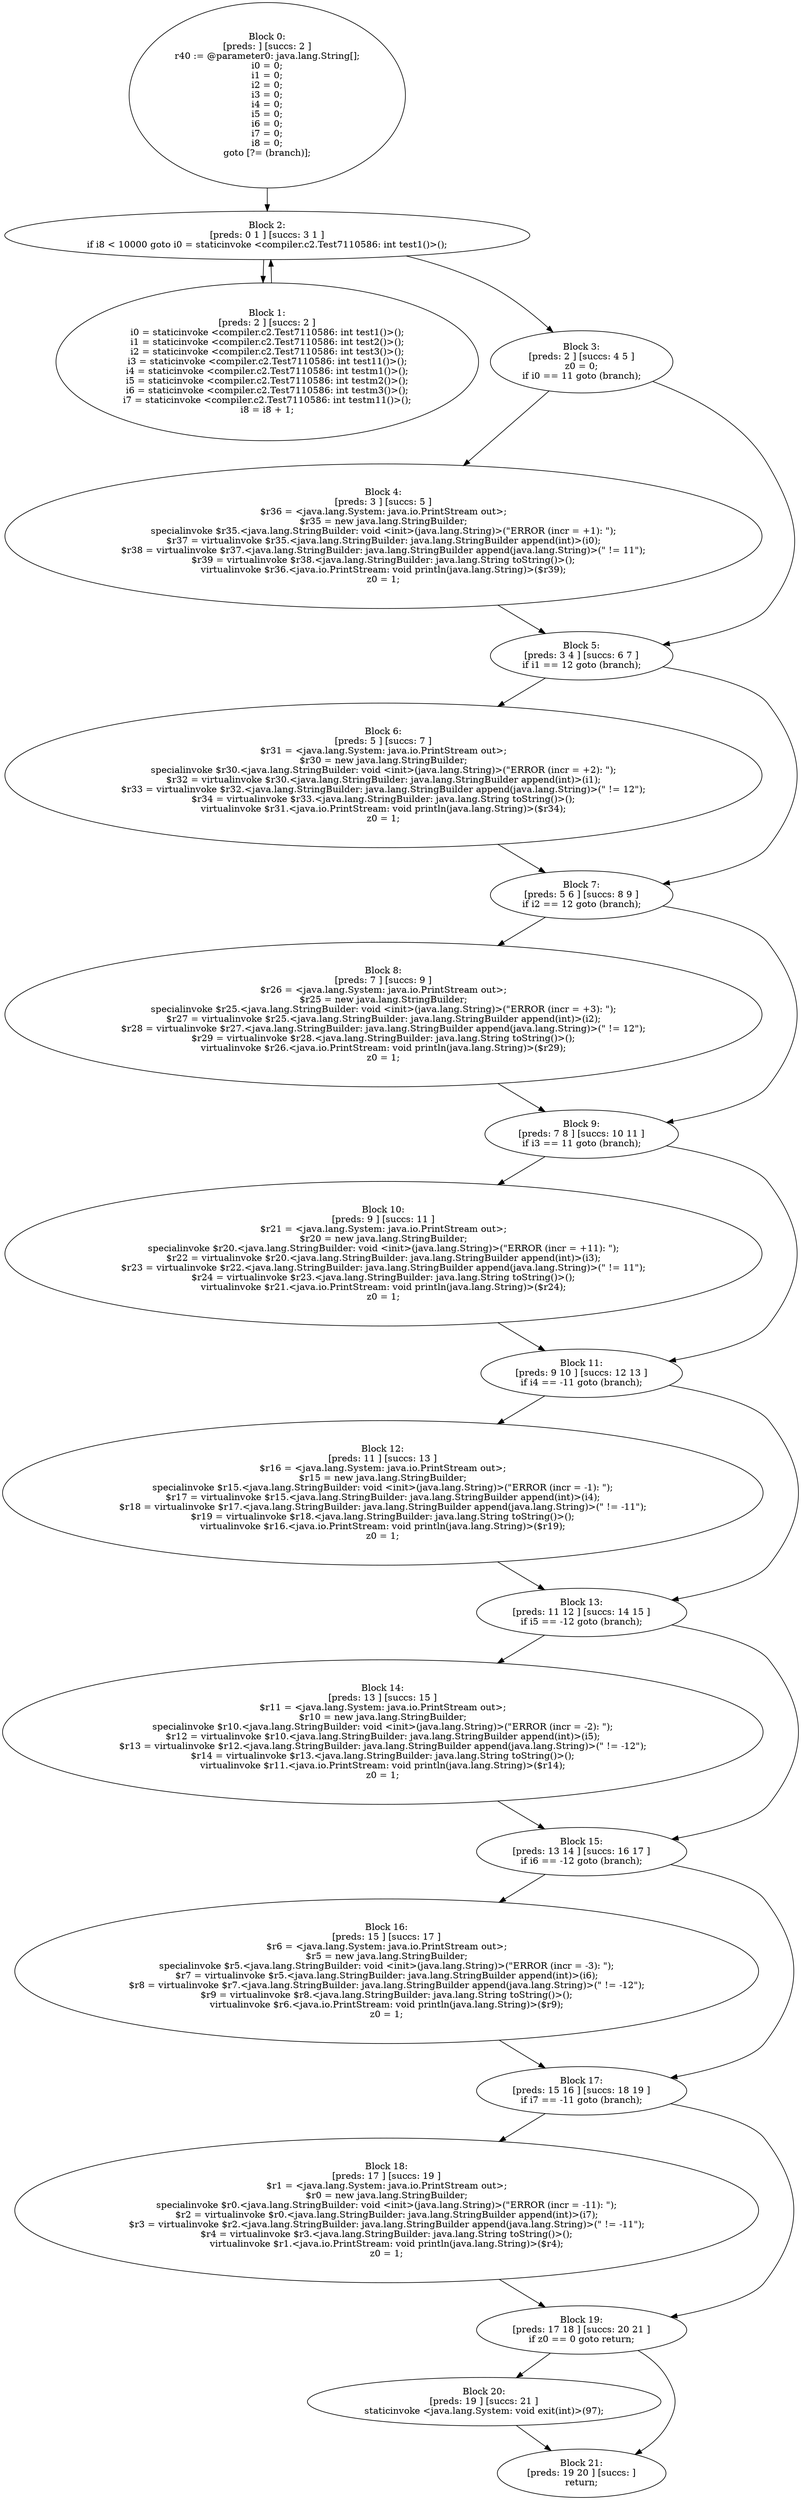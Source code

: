 digraph "unitGraph" {
    "Block 0:
[preds: ] [succs: 2 ]
r40 := @parameter0: java.lang.String[];
i0 = 0;
i1 = 0;
i2 = 0;
i3 = 0;
i4 = 0;
i5 = 0;
i6 = 0;
i7 = 0;
i8 = 0;
goto [?= (branch)];
"
    "Block 1:
[preds: 2 ] [succs: 2 ]
i0 = staticinvoke <compiler.c2.Test7110586: int test1()>();
i1 = staticinvoke <compiler.c2.Test7110586: int test2()>();
i2 = staticinvoke <compiler.c2.Test7110586: int test3()>();
i3 = staticinvoke <compiler.c2.Test7110586: int test11()>();
i4 = staticinvoke <compiler.c2.Test7110586: int testm1()>();
i5 = staticinvoke <compiler.c2.Test7110586: int testm2()>();
i6 = staticinvoke <compiler.c2.Test7110586: int testm3()>();
i7 = staticinvoke <compiler.c2.Test7110586: int testm11()>();
i8 = i8 + 1;
"
    "Block 2:
[preds: 0 1 ] [succs: 3 1 ]
if i8 < 10000 goto i0 = staticinvoke <compiler.c2.Test7110586: int test1()>();
"
    "Block 3:
[preds: 2 ] [succs: 4 5 ]
z0 = 0;
if i0 == 11 goto (branch);
"
    "Block 4:
[preds: 3 ] [succs: 5 ]
$r36 = <java.lang.System: java.io.PrintStream out>;
$r35 = new java.lang.StringBuilder;
specialinvoke $r35.<java.lang.StringBuilder: void <init>(java.lang.String)>(\"ERROR (incr = +1): \");
$r37 = virtualinvoke $r35.<java.lang.StringBuilder: java.lang.StringBuilder append(int)>(i0);
$r38 = virtualinvoke $r37.<java.lang.StringBuilder: java.lang.StringBuilder append(java.lang.String)>(\" != 11\");
$r39 = virtualinvoke $r38.<java.lang.StringBuilder: java.lang.String toString()>();
virtualinvoke $r36.<java.io.PrintStream: void println(java.lang.String)>($r39);
z0 = 1;
"
    "Block 5:
[preds: 3 4 ] [succs: 6 7 ]
if i1 == 12 goto (branch);
"
    "Block 6:
[preds: 5 ] [succs: 7 ]
$r31 = <java.lang.System: java.io.PrintStream out>;
$r30 = new java.lang.StringBuilder;
specialinvoke $r30.<java.lang.StringBuilder: void <init>(java.lang.String)>(\"ERROR (incr = +2): \");
$r32 = virtualinvoke $r30.<java.lang.StringBuilder: java.lang.StringBuilder append(int)>(i1);
$r33 = virtualinvoke $r32.<java.lang.StringBuilder: java.lang.StringBuilder append(java.lang.String)>(\" != 12\");
$r34 = virtualinvoke $r33.<java.lang.StringBuilder: java.lang.String toString()>();
virtualinvoke $r31.<java.io.PrintStream: void println(java.lang.String)>($r34);
z0 = 1;
"
    "Block 7:
[preds: 5 6 ] [succs: 8 9 ]
if i2 == 12 goto (branch);
"
    "Block 8:
[preds: 7 ] [succs: 9 ]
$r26 = <java.lang.System: java.io.PrintStream out>;
$r25 = new java.lang.StringBuilder;
specialinvoke $r25.<java.lang.StringBuilder: void <init>(java.lang.String)>(\"ERROR (incr = +3): \");
$r27 = virtualinvoke $r25.<java.lang.StringBuilder: java.lang.StringBuilder append(int)>(i2);
$r28 = virtualinvoke $r27.<java.lang.StringBuilder: java.lang.StringBuilder append(java.lang.String)>(\" != 12\");
$r29 = virtualinvoke $r28.<java.lang.StringBuilder: java.lang.String toString()>();
virtualinvoke $r26.<java.io.PrintStream: void println(java.lang.String)>($r29);
z0 = 1;
"
    "Block 9:
[preds: 7 8 ] [succs: 10 11 ]
if i3 == 11 goto (branch);
"
    "Block 10:
[preds: 9 ] [succs: 11 ]
$r21 = <java.lang.System: java.io.PrintStream out>;
$r20 = new java.lang.StringBuilder;
specialinvoke $r20.<java.lang.StringBuilder: void <init>(java.lang.String)>(\"ERROR (incr = +11): \");
$r22 = virtualinvoke $r20.<java.lang.StringBuilder: java.lang.StringBuilder append(int)>(i3);
$r23 = virtualinvoke $r22.<java.lang.StringBuilder: java.lang.StringBuilder append(java.lang.String)>(\" != 11\");
$r24 = virtualinvoke $r23.<java.lang.StringBuilder: java.lang.String toString()>();
virtualinvoke $r21.<java.io.PrintStream: void println(java.lang.String)>($r24);
z0 = 1;
"
    "Block 11:
[preds: 9 10 ] [succs: 12 13 ]
if i4 == -11 goto (branch);
"
    "Block 12:
[preds: 11 ] [succs: 13 ]
$r16 = <java.lang.System: java.io.PrintStream out>;
$r15 = new java.lang.StringBuilder;
specialinvoke $r15.<java.lang.StringBuilder: void <init>(java.lang.String)>(\"ERROR (incr = -1): \");
$r17 = virtualinvoke $r15.<java.lang.StringBuilder: java.lang.StringBuilder append(int)>(i4);
$r18 = virtualinvoke $r17.<java.lang.StringBuilder: java.lang.StringBuilder append(java.lang.String)>(\" != -11\");
$r19 = virtualinvoke $r18.<java.lang.StringBuilder: java.lang.String toString()>();
virtualinvoke $r16.<java.io.PrintStream: void println(java.lang.String)>($r19);
z0 = 1;
"
    "Block 13:
[preds: 11 12 ] [succs: 14 15 ]
if i5 == -12 goto (branch);
"
    "Block 14:
[preds: 13 ] [succs: 15 ]
$r11 = <java.lang.System: java.io.PrintStream out>;
$r10 = new java.lang.StringBuilder;
specialinvoke $r10.<java.lang.StringBuilder: void <init>(java.lang.String)>(\"ERROR (incr = -2): \");
$r12 = virtualinvoke $r10.<java.lang.StringBuilder: java.lang.StringBuilder append(int)>(i5);
$r13 = virtualinvoke $r12.<java.lang.StringBuilder: java.lang.StringBuilder append(java.lang.String)>(\" != -12\");
$r14 = virtualinvoke $r13.<java.lang.StringBuilder: java.lang.String toString()>();
virtualinvoke $r11.<java.io.PrintStream: void println(java.lang.String)>($r14);
z0 = 1;
"
    "Block 15:
[preds: 13 14 ] [succs: 16 17 ]
if i6 == -12 goto (branch);
"
    "Block 16:
[preds: 15 ] [succs: 17 ]
$r6 = <java.lang.System: java.io.PrintStream out>;
$r5 = new java.lang.StringBuilder;
specialinvoke $r5.<java.lang.StringBuilder: void <init>(java.lang.String)>(\"ERROR (incr = -3): \");
$r7 = virtualinvoke $r5.<java.lang.StringBuilder: java.lang.StringBuilder append(int)>(i6);
$r8 = virtualinvoke $r7.<java.lang.StringBuilder: java.lang.StringBuilder append(java.lang.String)>(\" != -12\");
$r9 = virtualinvoke $r8.<java.lang.StringBuilder: java.lang.String toString()>();
virtualinvoke $r6.<java.io.PrintStream: void println(java.lang.String)>($r9);
z0 = 1;
"
    "Block 17:
[preds: 15 16 ] [succs: 18 19 ]
if i7 == -11 goto (branch);
"
    "Block 18:
[preds: 17 ] [succs: 19 ]
$r1 = <java.lang.System: java.io.PrintStream out>;
$r0 = new java.lang.StringBuilder;
specialinvoke $r0.<java.lang.StringBuilder: void <init>(java.lang.String)>(\"ERROR (incr = -11): \");
$r2 = virtualinvoke $r0.<java.lang.StringBuilder: java.lang.StringBuilder append(int)>(i7);
$r3 = virtualinvoke $r2.<java.lang.StringBuilder: java.lang.StringBuilder append(java.lang.String)>(\" != -11\");
$r4 = virtualinvoke $r3.<java.lang.StringBuilder: java.lang.String toString()>();
virtualinvoke $r1.<java.io.PrintStream: void println(java.lang.String)>($r4);
z0 = 1;
"
    "Block 19:
[preds: 17 18 ] [succs: 20 21 ]
if z0 == 0 goto return;
"
    "Block 20:
[preds: 19 ] [succs: 21 ]
staticinvoke <java.lang.System: void exit(int)>(97);
"
    "Block 21:
[preds: 19 20 ] [succs: ]
return;
"
    "Block 0:
[preds: ] [succs: 2 ]
r40 := @parameter0: java.lang.String[];
i0 = 0;
i1 = 0;
i2 = 0;
i3 = 0;
i4 = 0;
i5 = 0;
i6 = 0;
i7 = 0;
i8 = 0;
goto [?= (branch)];
"->"Block 2:
[preds: 0 1 ] [succs: 3 1 ]
if i8 < 10000 goto i0 = staticinvoke <compiler.c2.Test7110586: int test1()>();
";
    "Block 1:
[preds: 2 ] [succs: 2 ]
i0 = staticinvoke <compiler.c2.Test7110586: int test1()>();
i1 = staticinvoke <compiler.c2.Test7110586: int test2()>();
i2 = staticinvoke <compiler.c2.Test7110586: int test3()>();
i3 = staticinvoke <compiler.c2.Test7110586: int test11()>();
i4 = staticinvoke <compiler.c2.Test7110586: int testm1()>();
i5 = staticinvoke <compiler.c2.Test7110586: int testm2()>();
i6 = staticinvoke <compiler.c2.Test7110586: int testm3()>();
i7 = staticinvoke <compiler.c2.Test7110586: int testm11()>();
i8 = i8 + 1;
"->"Block 2:
[preds: 0 1 ] [succs: 3 1 ]
if i8 < 10000 goto i0 = staticinvoke <compiler.c2.Test7110586: int test1()>();
";
    "Block 2:
[preds: 0 1 ] [succs: 3 1 ]
if i8 < 10000 goto i0 = staticinvoke <compiler.c2.Test7110586: int test1()>();
"->"Block 3:
[preds: 2 ] [succs: 4 5 ]
z0 = 0;
if i0 == 11 goto (branch);
";
    "Block 2:
[preds: 0 1 ] [succs: 3 1 ]
if i8 < 10000 goto i0 = staticinvoke <compiler.c2.Test7110586: int test1()>();
"->"Block 1:
[preds: 2 ] [succs: 2 ]
i0 = staticinvoke <compiler.c2.Test7110586: int test1()>();
i1 = staticinvoke <compiler.c2.Test7110586: int test2()>();
i2 = staticinvoke <compiler.c2.Test7110586: int test3()>();
i3 = staticinvoke <compiler.c2.Test7110586: int test11()>();
i4 = staticinvoke <compiler.c2.Test7110586: int testm1()>();
i5 = staticinvoke <compiler.c2.Test7110586: int testm2()>();
i6 = staticinvoke <compiler.c2.Test7110586: int testm3()>();
i7 = staticinvoke <compiler.c2.Test7110586: int testm11()>();
i8 = i8 + 1;
";
    "Block 3:
[preds: 2 ] [succs: 4 5 ]
z0 = 0;
if i0 == 11 goto (branch);
"->"Block 4:
[preds: 3 ] [succs: 5 ]
$r36 = <java.lang.System: java.io.PrintStream out>;
$r35 = new java.lang.StringBuilder;
specialinvoke $r35.<java.lang.StringBuilder: void <init>(java.lang.String)>(\"ERROR (incr = +1): \");
$r37 = virtualinvoke $r35.<java.lang.StringBuilder: java.lang.StringBuilder append(int)>(i0);
$r38 = virtualinvoke $r37.<java.lang.StringBuilder: java.lang.StringBuilder append(java.lang.String)>(\" != 11\");
$r39 = virtualinvoke $r38.<java.lang.StringBuilder: java.lang.String toString()>();
virtualinvoke $r36.<java.io.PrintStream: void println(java.lang.String)>($r39);
z0 = 1;
";
    "Block 3:
[preds: 2 ] [succs: 4 5 ]
z0 = 0;
if i0 == 11 goto (branch);
"->"Block 5:
[preds: 3 4 ] [succs: 6 7 ]
if i1 == 12 goto (branch);
";
    "Block 4:
[preds: 3 ] [succs: 5 ]
$r36 = <java.lang.System: java.io.PrintStream out>;
$r35 = new java.lang.StringBuilder;
specialinvoke $r35.<java.lang.StringBuilder: void <init>(java.lang.String)>(\"ERROR (incr = +1): \");
$r37 = virtualinvoke $r35.<java.lang.StringBuilder: java.lang.StringBuilder append(int)>(i0);
$r38 = virtualinvoke $r37.<java.lang.StringBuilder: java.lang.StringBuilder append(java.lang.String)>(\" != 11\");
$r39 = virtualinvoke $r38.<java.lang.StringBuilder: java.lang.String toString()>();
virtualinvoke $r36.<java.io.PrintStream: void println(java.lang.String)>($r39);
z0 = 1;
"->"Block 5:
[preds: 3 4 ] [succs: 6 7 ]
if i1 == 12 goto (branch);
";
    "Block 5:
[preds: 3 4 ] [succs: 6 7 ]
if i1 == 12 goto (branch);
"->"Block 6:
[preds: 5 ] [succs: 7 ]
$r31 = <java.lang.System: java.io.PrintStream out>;
$r30 = new java.lang.StringBuilder;
specialinvoke $r30.<java.lang.StringBuilder: void <init>(java.lang.String)>(\"ERROR (incr = +2): \");
$r32 = virtualinvoke $r30.<java.lang.StringBuilder: java.lang.StringBuilder append(int)>(i1);
$r33 = virtualinvoke $r32.<java.lang.StringBuilder: java.lang.StringBuilder append(java.lang.String)>(\" != 12\");
$r34 = virtualinvoke $r33.<java.lang.StringBuilder: java.lang.String toString()>();
virtualinvoke $r31.<java.io.PrintStream: void println(java.lang.String)>($r34);
z0 = 1;
";
    "Block 5:
[preds: 3 4 ] [succs: 6 7 ]
if i1 == 12 goto (branch);
"->"Block 7:
[preds: 5 6 ] [succs: 8 9 ]
if i2 == 12 goto (branch);
";
    "Block 6:
[preds: 5 ] [succs: 7 ]
$r31 = <java.lang.System: java.io.PrintStream out>;
$r30 = new java.lang.StringBuilder;
specialinvoke $r30.<java.lang.StringBuilder: void <init>(java.lang.String)>(\"ERROR (incr = +2): \");
$r32 = virtualinvoke $r30.<java.lang.StringBuilder: java.lang.StringBuilder append(int)>(i1);
$r33 = virtualinvoke $r32.<java.lang.StringBuilder: java.lang.StringBuilder append(java.lang.String)>(\" != 12\");
$r34 = virtualinvoke $r33.<java.lang.StringBuilder: java.lang.String toString()>();
virtualinvoke $r31.<java.io.PrintStream: void println(java.lang.String)>($r34);
z0 = 1;
"->"Block 7:
[preds: 5 6 ] [succs: 8 9 ]
if i2 == 12 goto (branch);
";
    "Block 7:
[preds: 5 6 ] [succs: 8 9 ]
if i2 == 12 goto (branch);
"->"Block 8:
[preds: 7 ] [succs: 9 ]
$r26 = <java.lang.System: java.io.PrintStream out>;
$r25 = new java.lang.StringBuilder;
specialinvoke $r25.<java.lang.StringBuilder: void <init>(java.lang.String)>(\"ERROR (incr = +3): \");
$r27 = virtualinvoke $r25.<java.lang.StringBuilder: java.lang.StringBuilder append(int)>(i2);
$r28 = virtualinvoke $r27.<java.lang.StringBuilder: java.lang.StringBuilder append(java.lang.String)>(\" != 12\");
$r29 = virtualinvoke $r28.<java.lang.StringBuilder: java.lang.String toString()>();
virtualinvoke $r26.<java.io.PrintStream: void println(java.lang.String)>($r29);
z0 = 1;
";
    "Block 7:
[preds: 5 6 ] [succs: 8 9 ]
if i2 == 12 goto (branch);
"->"Block 9:
[preds: 7 8 ] [succs: 10 11 ]
if i3 == 11 goto (branch);
";
    "Block 8:
[preds: 7 ] [succs: 9 ]
$r26 = <java.lang.System: java.io.PrintStream out>;
$r25 = new java.lang.StringBuilder;
specialinvoke $r25.<java.lang.StringBuilder: void <init>(java.lang.String)>(\"ERROR (incr = +3): \");
$r27 = virtualinvoke $r25.<java.lang.StringBuilder: java.lang.StringBuilder append(int)>(i2);
$r28 = virtualinvoke $r27.<java.lang.StringBuilder: java.lang.StringBuilder append(java.lang.String)>(\" != 12\");
$r29 = virtualinvoke $r28.<java.lang.StringBuilder: java.lang.String toString()>();
virtualinvoke $r26.<java.io.PrintStream: void println(java.lang.String)>($r29);
z0 = 1;
"->"Block 9:
[preds: 7 8 ] [succs: 10 11 ]
if i3 == 11 goto (branch);
";
    "Block 9:
[preds: 7 8 ] [succs: 10 11 ]
if i3 == 11 goto (branch);
"->"Block 10:
[preds: 9 ] [succs: 11 ]
$r21 = <java.lang.System: java.io.PrintStream out>;
$r20 = new java.lang.StringBuilder;
specialinvoke $r20.<java.lang.StringBuilder: void <init>(java.lang.String)>(\"ERROR (incr = +11): \");
$r22 = virtualinvoke $r20.<java.lang.StringBuilder: java.lang.StringBuilder append(int)>(i3);
$r23 = virtualinvoke $r22.<java.lang.StringBuilder: java.lang.StringBuilder append(java.lang.String)>(\" != 11\");
$r24 = virtualinvoke $r23.<java.lang.StringBuilder: java.lang.String toString()>();
virtualinvoke $r21.<java.io.PrintStream: void println(java.lang.String)>($r24);
z0 = 1;
";
    "Block 9:
[preds: 7 8 ] [succs: 10 11 ]
if i3 == 11 goto (branch);
"->"Block 11:
[preds: 9 10 ] [succs: 12 13 ]
if i4 == -11 goto (branch);
";
    "Block 10:
[preds: 9 ] [succs: 11 ]
$r21 = <java.lang.System: java.io.PrintStream out>;
$r20 = new java.lang.StringBuilder;
specialinvoke $r20.<java.lang.StringBuilder: void <init>(java.lang.String)>(\"ERROR (incr = +11): \");
$r22 = virtualinvoke $r20.<java.lang.StringBuilder: java.lang.StringBuilder append(int)>(i3);
$r23 = virtualinvoke $r22.<java.lang.StringBuilder: java.lang.StringBuilder append(java.lang.String)>(\" != 11\");
$r24 = virtualinvoke $r23.<java.lang.StringBuilder: java.lang.String toString()>();
virtualinvoke $r21.<java.io.PrintStream: void println(java.lang.String)>($r24);
z0 = 1;
"->"Block 11:
[preds: 9 10 ] [succs: 12 13 ]
if i4 == -11 goto (branch);
";
    "Block 11:
[preds: 9 10 ] [succs: 12 13 ]
if i4 == -11 goto (branch);
"->"Block 12:
[preds: 11 ] [succs: 13 ]
$r16 = <java.lang.System: java.io.PrintStream out>;
$r15 = new java.lang.StringBuilder;
specialinvoke $r15.<java.lang.StringBuilder: void <init>(java.lang.String)>(\"ERROR (incr = -1): \");
$r17 = virtualinvoke $r15.<java.lang.StringBuilder: java.lang.StringBuilder append(int)>(i4);
$r18 = virtualinvoke $r17.<java.lang.StringBuilder: java.lang.StringBuilder append(java.lang.String)>(\" != -11\");
$r19 = virtualinvoke $r18.<java.lang.StringBuilder: java.lang.String toString()>();
virtualinvoke $r16.<java.io.PrintStream: void println(java.lang.String)>($r19);
z0 = 1;
";
    "Block 11:
[preds: 9 10 ] [succs: 12 13 ]
if i4 == -11 goto (branch);
"->"Block 13:
[preds: 11 12 ] [succs: 14 15 ]
if i5 == -12 goto (branch);
";
    "Block 12:
[preds: 11 ] [succs: 13 ]
$r16 = <java.lang.System: java.io.PrintStream out>;
$r15 = new java.lang.StringBuilder;
specialinvoke $r15.<java.lang.StringBuilder: void <init>(java.lang.String)>(\"ERROR (incr = -1): \");
$r17 = virtualinvoke $r15.<java.lang.StringBuilder: java.lang.StringBuilder append(int)>(i4);
$r18 = virtualinvoke $r17.<java.lang.StringBuilder: java.lang.StringBuilder append(java.lang.String)>(\" != -11\");
$r19 = virtualinvoke $r18.<java.lang.StringBuilder: java.lang.String toString()>();
virtualinvoke $r16.<java.io.PrintStream: void println(java.lang.String)>($r19);
z0 = 1;
"->"Block 13:
[preds: 11 12 ] [succs: 14 15 ]
if i5 == -12 goto (branch);
";
    "Block 13:
[preds: 11 12 ] [succs: 14 15 ]
if i5 == -12 goto (branch);
"->"Block 14:
[preds: 13 ] [succs: 15 ]
$r11 = <java.lang.System: java.io.PrintStream out>;
$r10 = new java.lang.StringBuilder;
specialinvoke $r10.<java.lang.StringBuilder: void <init>(java.lang.String)>(\"ERROR (incr = -2): \");
$r12 = virtualinvoke $r10.<java.lang.StringBuilder: java.lang.StringBuilder append(int)>(i5);
$r13 = virtualinvoke $r12.<java.lang.StringBuilder: java.lang.StringBuilder append(java.lang.String)>(\" != -12\");
$r14 = virtualinvoke $r13.<java.lang.StringBuilder: java.lang.String toString()>();
virtualinvoke $r11.<java.io.PrintStream: void println(java.lang.String)>($r14);
z0 = 1;
";
    "Block 13:
[preds: 11 12 ] [succs: 14 15 ]
if i5 == -12 goto (branch);
"->"Block 15:
[preds: 13 14 ] [succs: 16 17 ]
if i6 == -12 goto (branch);
";
    "Block 14:
[preds: 13 ] [succs: 15 ]
$r11 = <java.lang.System: java.io.PrintStream out>;
$r10 = new java.lang.StringBuilder;
specialinvoke $r10.<java.lang.StringBuilder: void <init>(java.lang.String)>(\"ERROR (incr = -2): \");
$r12 = virtualinvoke $r10.<java.lang.StringBuilder: java.lang.StringBuilder append(int)>(i5);
$r13 = virtualinvoke $r12.<java.lang.StringBuilder: java.lang.StringBuilder append(java.lang.String)>(\" != -12\");
$r14 = virtualinvoke $r13.<java.lang.StringBuilder: java.lang.String toString()>();
virtualinvoke $r11.<java.io.PrintStream: void println(java.lang.String)>($r14);
z0 = 1;
"->"Block 15:
[preds: 13 14 ] [succs: 16 17 ]
if i6 == -12 goto (branch);
";
    "Block 15:
[preds: 13 14 ] [succs: 16 17 ]
if i6 == -12 goto (branch);
"->"Block 16:
[preds: 15 ] [succs: 17 ]
$r6 = <java.lang.System: java.io.PrintStream out>;
$r5 = new java.lang.StringBuilder;
specialinvoke $r5.<java.lang.StringBuilder: void <init>(java.lang.String)>(\"ERROR (incr = -3): \");
$r7 = virtualinvoke $r5.<java.lang.StringBuilder: java.lang.StringBuilder append(int)>(i6);
$r8 = virtualinvoke $r7.<java.lang.StringBuilder: java.lang.StringBuilder append(java.lang.String)>(\" != -12\");
$r9 = virtualinvoke $r8.<java.lang.StringBuilder: java.lang.String toString()>();
virtualinvoke $r6.<java.io.PrintStream: void println(java.lang.String)>($r9);
z0 = 1;
";
    "Block 15:
[preds: 13 14 ] [succs: 16 17 ]
if i6 == -12 goto (branch);
"->"Block 17:
[preds: 15 16 ] [succs: 18 19 ]
if i7 == -11 goto (branch);
";
    "Block 16:
[preds: 15 ] [succs: 17 ]
$r6 = <java.lang.System: java.io.PrintStream out>;
$r5 = new java.lang.StringBuilder;
specialinvoke $r5.<java.lang.StringBuilder: void <init>(java.lang.String)>(\"ERROR (incr = -3): \");
$r7 = virtualinvoke $r5.<java.lang.StringBuilder: java.lang.StringBuilder append(int)>(i6);
$r8 = virtualinvoke $r7.<java.lang.StringBuilder: java.lang.StringBuilder append(java.lang.String)>(\" != -12\");
$r9 = virtualinvoke $r8.<java.lang.StringBuilder: java.lang.String toString()>();
virtualinvoke $r6.<java.io.PrintStream: void println(java.lang.String)>($r9);
z0 = 1;
"->"Block 17:
[preds: 15 16 ] [succs: 18 19 ]
if i7 == -11 goto (branch);
";
    "Block 17:
[preds: 15 16 ] [succs: 18 19 ]
if i7 == -11 goto (branch);
"->"Block 18:
[preds: 17 ] [succs: 19 ]
$r1 = <java.lang.System: java.io.PrintStream out>;
$r0 = new java.lang.StringBuilder;
specialinvoke $r0.<java.lang.StringBuilder: void <init>(java.lang.String)>(\"ERROR (incr = -11): \");
$r2 = virtualinvoke $r0.<java.lang.StringBuilder: java.lang.StringBuilder append(int)>(i7);
$r3 = virtualinvoke $r2.<java.lang.StringBuilder: java.lang.StringBuilder append(java.lang.String)>(\" != -11\");
$r4 = virtualinvoke $r3.<java.lang.StringBuilder: java.lang.String toString()>();
virtualinvoke $r1.<java.io.PrintStream: void println(java.lang.String)>($r4);
z0 = 1;
";
    "Block 17:
[preds: 15 16 ] [succs: 18 19 ]
if i7 == -11 goto (branch);
"->"Block 19:
[preds: 17 18 ] [succs: 20 21 ]
if z0 == 0 goto return;
";
    "Block 18:
[preds: 17 ] [succs: 19 ]
$r1 = <java.lang.System: java.io.PrintStream out>;
$r0 = new java.lang.StringBuilder;
specialinvoke $r0.<java.lang.StringBuilder: void <init>(java.lang.String)>(\"ERROR (incr = -11): \");
$r2 = virtualinvoke $r0.<java.lang.StringBuilder: java.lang.StringBuilder append(int)>(i7);
$r3 = virtualinvoke $r2.<java.lang.StringBuilder: java.lang.StringBuilder append(java.lang.String)>(\" != -11\");
$r4 = virtualinvoke $r3.<java.lang.StringBuilder: java.lang.String toString()>();
virtualinvoke $r1.<java.io.PrintStream: void println(java.lang.String)>($r4);
z0 = 1;
"->"Block 19:
[preds: 17 18 ] [succs: 20 21 ]
if z0 == 0 goto return;
";
    "Block 19:
[preds: 17 18 ] [succs: 20 21 ]
if z0 == 0 goto return;
"->"Block 20:
[preds: 19 ] [succs: 21 ]
staticinvoke <java.lang.System: void exit(int)>(97);
";
    "Block 19:
[preds: 17 18 ] [succs: 20 21 ]
if z0 == 0 goto return;
"->"Block 21:
[preds: 19 20 ] [succs: ]
return;
";
    "Block 20:
[preds: 19 ] [succs: 21 ]
staticinvoke <java.lang.System: void exit(int)>(97);
"->"Block 21:
[preds: 19 20 ] [succs: ]
return;
";
}
